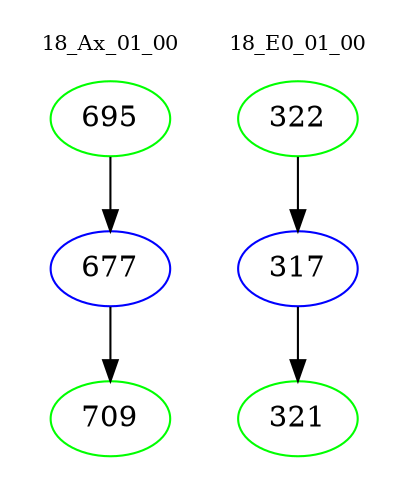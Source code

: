 digraph{
subgraph cluster_0 {
color = white
label = "18_Ax_01_00";
fontsize=10;
T0_695 [label="695", color="green"]
T0_695 -> T0_677 [color="black"]
T0_677 [label="677", color="blue"]
T0_677 -> T0_709 [color="black"]
T0_709 [label="709", color="green"]
}
subgraph cluster_1 {
color = white
label = "18_E0_01_00";
fontsize=10;
T1_322 [label="322", color="green"]
T1_322 -> T1_317 [color="black"]
T1_317 [label="317", color="blue"]
T1_317 -> T1_321 [color="black"]
T1_321 [label="321", color="green"]
}
}
